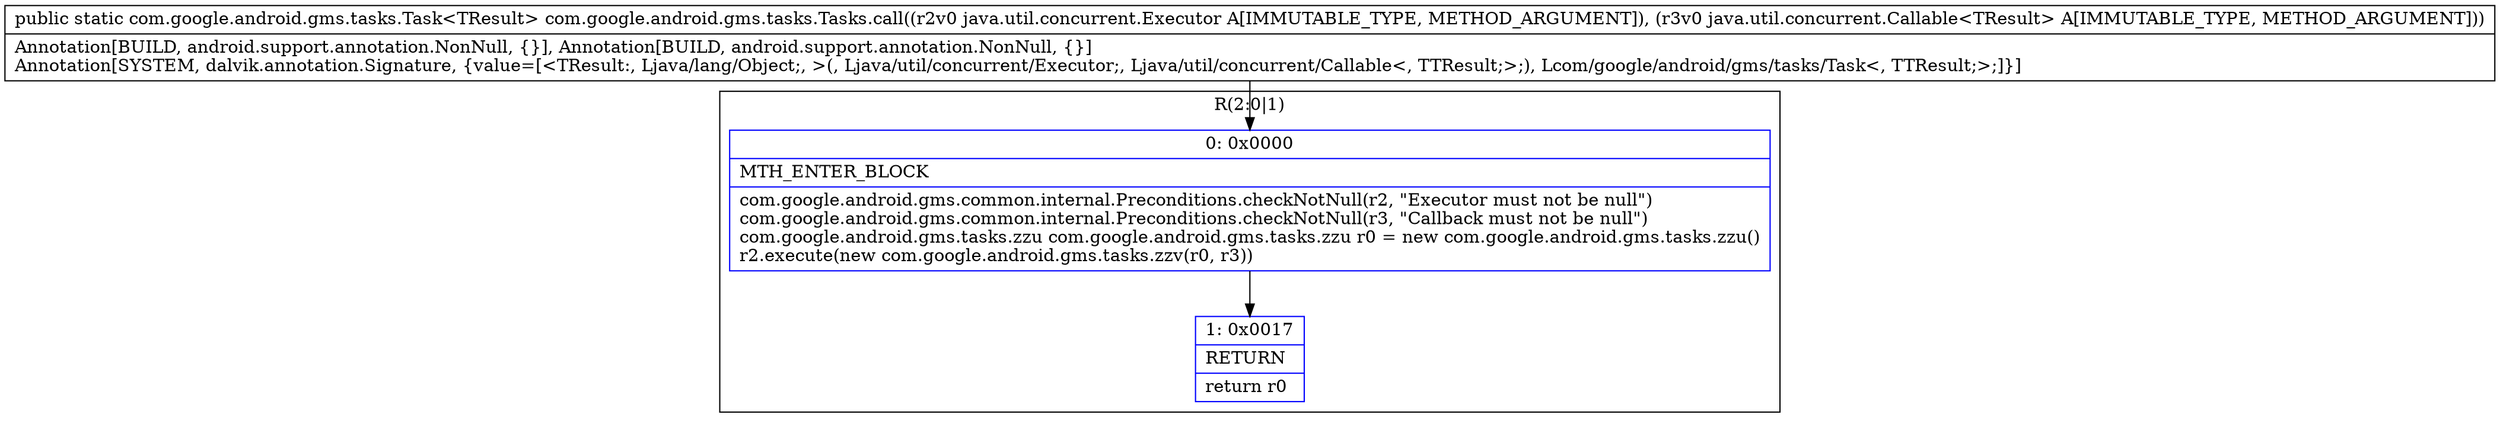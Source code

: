digraph "CFG forcom.google.android.gms.tasks.Tasks.call(Ljava\/util\/concurrent\/Executor;Ljava\/util\/concurrent\/Callable;)Lcom\/google\/android\/gms\/tasks\/Task;" {
subgraph cluster_Region_993805727 {
label = "R(2:0|1)";
node [shape=record,color=blue];
Node_0 [shape=record,label="{0\:\ 0x0000|MTH_ENTER_BLOCK\l|com.google.android.gms.common.internal.Preconditions.checkNotNull(r2, \"Executor must not be null\")\lcom.google.android.gms.common.internal.Preconditions.checkNotNull(r3, \"Callback must not be null\")\lcom.google.android.gms.tasks.zzu com.google.android.gms.tasks.zzu r0 = new com.google.android.gms.tasks.zzu()\lr2.execute(new com.google.android.gms.tasks.zzv(r0, r3))\l}"];
Node_1 [shape=record,label="{1\:\ 0x0017|RETURN\l|return r0\l}"];
}
MethodNode[shape=record,label="{public static com.google.android.gms.tasks.Task\<TResult\> com.google.android.gms.tasks.Tasks.call((r2v0 java.util.concurrent.Executor A[IMMUTABLE_TYPE, METHOD_ARGUMENT]), (r3v0 java.util.concurrent.Callable\<TResult\> A[IMMUTABLE_TYPE, METHOD_ARGUMENT]))  | Annotation[BUILD, android.support.annotation.NonNull, \{\}], Annotation[BUILD, android.support.annotation.NonNull, \{\}]\lAnnotation[SYSTEM, dalvik.annotation.Signature, \{value=[\<TResult:, Ljava\/lang\/Object;, \>(, Ljava\/util\/concurrent\/Executor;, Ljava\/util\/concurrent\/Callable\<, TTResult;\>;), Lcom\/google\/android\/gms\/tasks\/Task\<, TTResult;\>;]\}]\l}"];
MethodNode -> Node_0;
Node_0 -> Node_1;
}

